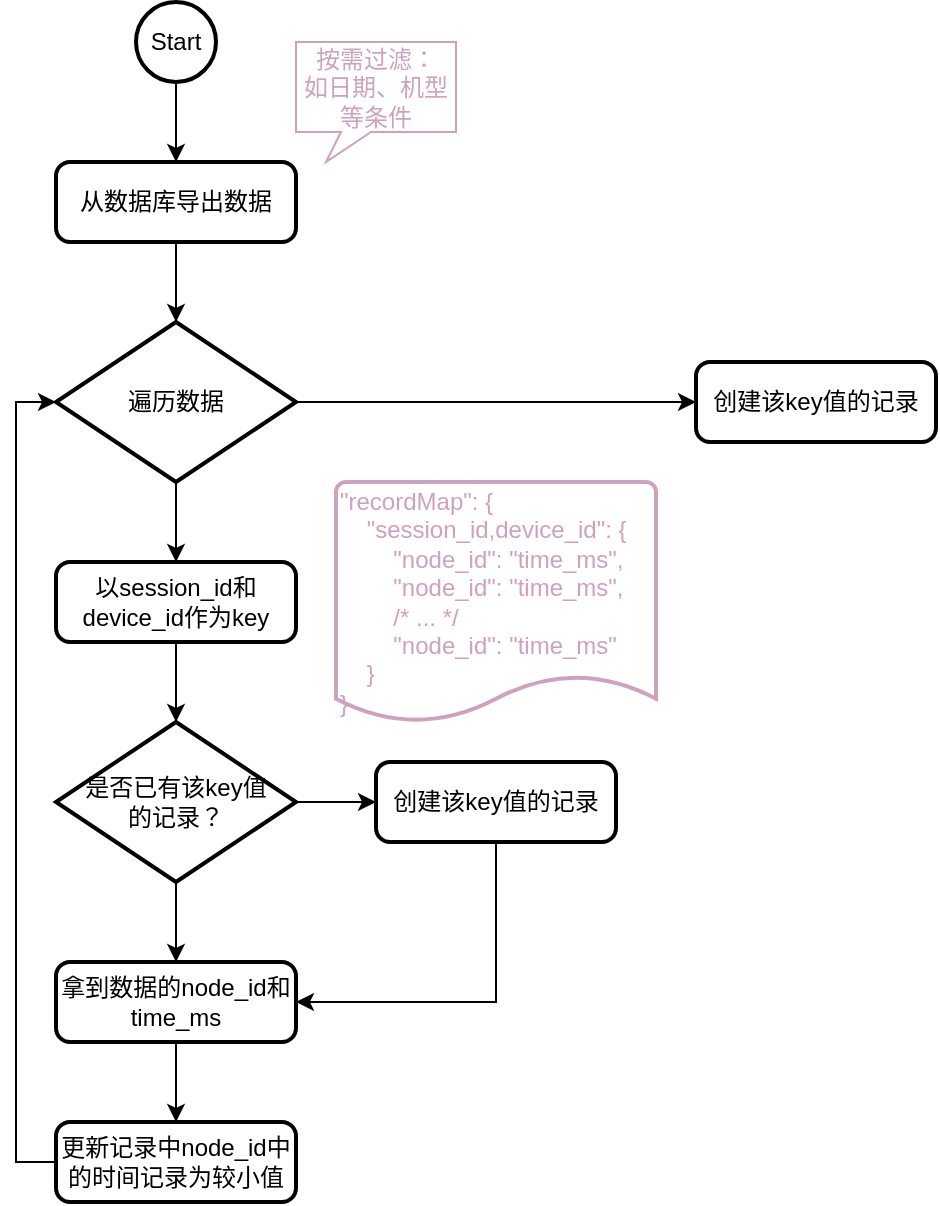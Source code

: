 <mxfile version="13.1.14" type="github">
  <diagram id="zB2qJcApkH-c7RQJ33ha" name="Page-1">
    <mxGraphModel dx="1146" dy="526" grid="1" gridSize="10" guides="1" tooltips="1" connect="1" arrows="1" fold="1" page="1" pageScale="1" pageWidth="827" pageHeight="1169" math="0" shadow="0">
      <root>
        <mxCell id="0" />
        <mxCell id="1" parent="0" />
        <mxCell id="HRLqc-G_0mREPKBpx3aI-3" style="edgeStyle=orthogonalEdgeStyle;rounded=0;orthogonalLoop=1;jettySize=auto;html=1;exitX=0.5;exitY=1;exitDx=0;exitDy=0;exitPerimeter=0;entryX=0.5;entryY=0;entryDx=0;entryDy=0;" edge="1" parent="1" source="HRLqc-G_0mREPKBpx3aI-1" target="HRLqc-G_0mREPKBpx3aI-2">
          <mxGeometry relative="1" as="geometry" />
        </mxCell>
        <mxCell id="HRLqc-G_0mREPKBpx3aI-1" value="Start" style="strokeWidth=2;html=1;shape=mxgraph.flowchart.start_2;whiteSpace=wrap;fillColor=none;" vertex="1" parent="1">
          <mxGeometry x="200" y="40" width="40" height="40" as="geometry" />
        </mxCell>
        <mxCell id="HRLqc-G_0mREPKBpx3aI-7" style="edgeStyle=orthogonalEdgeStyle;rounded=0;orthogonalLoop=1;jettySize=auto;html=1;exitX=0.5;exitY=1;exitDx=0;exitDy=0;" edge="1" parent="1" source="HRLqc-G_0mREPKBpx3aI-2" target="HRLqc-G_0mREPKBpx3aI-8">
          <mxGeometry relative="1" as="geometry">
            <mxPoint x="220.0" y="200" as="targetPoint" />
          </mxGeometry>
        </mxCell>
        <mxCell id="HRLqc-G_0mREPKBpx3aI-2" value="从数据库导出数据" style="rounded=1;whiteSpace=wrap;html=1;absoluteArcSize=1;arcSize=14;strokeWidth=2;fillColor=none;" vertex="1" parent="1">
          <mxGeometry x="160" y="120" width="120" height="40" as="geometry" />
        </mxCell>
        <mxCell id="HRLqc-G_0mREPKBpx3aI-5" value="&lt;font color=&quot;#cda2be&quot;&gt;按需过滤：&lt;br&gt;如日期、机型&lt;br&gt;等条件&lt;/font&gt;" style="whiteSpace=wrap;html=1;shape=mxgraph.basic.rectCallout;dx=30;dy=15;boundedLbl=1;fillColor=none;strokeColor=#CDA2BE;" vertex="1" parent="1">
          <mxGeometry x="280" y="60" width="80" height="60" as="geometry" />
        </mxCell>
        <mxCell id="HRLqc-G_0mREPKBpx3aI-10" style="edgeStyle=orthogonalEdgeStyle;rounded=0;orthogonalLoop=1;jettySize=auto;html=1;exitX=0.5;exitY=1;exitDx=0;exitDy=0;exitPerimeter=0;entryX=0.5;entryY=0;entryDx=0;entryDy=0;" edge="1" parent="1" source="HRLqc-G_0mREPKBpx3aI-8" target="HRLqc-G_0mREPKBpx3aI-9">
          <mxGeometry relative="1" as="geometry" />
        </mxCell>
        <mxCell id="HRLqc-G_0mREPKBpx3aI-23" style="edgeStyle=orthogonalEdgeStyle;rounded=0;orthogonalLoop=1;jettySize=auto;html=1;exitX=1;exitY=0.5;exitDx=0;exitDy=0;exitPerimeter=0;" edge="1" parent="1" source="HRLqc-G_0mREPKBpx3aI-8" target="HRLqc-G_0mREPKBpx3aI-22">
          <mxGeometry relative="1" as="geometry" />
        </mxCell>
        <mxCell id="HRLqc-G_0mREPKBpx3aI-8" value="遍历数据" style="strokeWidth=2;html=1;shape=mxgraph.flowchart.decision;whiteSpace=wrap;fillColor=none;" vertex="1" parent="1">
          <mxGeometry x="160" y="200" width="120" height="80" as="geometry" />
        </mxCell>
        <mxCell id="HRLqc-G_0mREPKBpx3aI-13" style="edgeStyle=orthogonalEdgeStyle;rounded=0;orthogonalLoop=1;jettySize=auto;html=1;exitX=0.5;exitY=1;exitDx=0;exitDy=0;entryX=0.5;entryY=0;entryDx=0;entryDy=0;entryPerimeter=0;" edge="1" parent="1" source="HRLqc-G_0mREPKBpx3aI-9" target="HRLqc-G_0mREPKBpx3aI-11">
          <mxGeometry relative="1" as="geometry" />
        </mxCell>
        <mxCell id="HRLqc-G_0mREPKBpx3aI-9" value="以session_id和device_id作为key" style="rounded=1;whiteSpace=wrap;html=1;absoluteArcSize=1;arcSize=14;strokeWidth=2;fillColor=none;" vertex="1" parent="1">
          <mxGeometry x="160" y="320" width="120" height="40" as="geometry" />
        </mxCell>
        <mxCell id="HRLqc-G_0mREPKBpx3aI-14" style="edgeStyle=orthogonalEdgeStyle;rounded=0;orthogonalLoop=1;jettySize=auto;html=1;exitX=0.5;exitY=1;exitDx=0;exitDy=0;exitPerimeter=0;entryX=0.5;entryY=0;entryDx=0;entryDy=0;" edge="1" parent="1" source="HRLqc-G_0mREPKBpx3aI-11" target="HRLqc-G_0mREPKBpx3aI-12">
          <mxGeometry relative="1" as="geometry" />
        </mxCell>
        <mxCell id="HRLqc-G_0mREPKBpx3aI-20" style="edgeStyle=orthogonalEdgeStyle;rounded=0;orthogonalLoop=1;jettySize=auto;html=1;exitX=1;exitY=0.5;exitDx=0;exitDy=0;exitPerimeter=0;" edge="1" parent="1" source="HRLqc-G_0mREPKBpx3aI-11" target="HRLqc-G_0mREPKBpx3aI-19">
          <mxGeometry relative="1" as="geometry" />
        </mxCell>
        <mxCell id="HRLqc-G_0mREPKBpx3aI-11" value="是否已有该key值&lt;br&gt;的记录？" style="strokeWidth=2;html=1;shape=mxgraph.flowchart.decision;whiteSpace=wrap;fillColor=none;" vertex="1" parent="1">
          <mxGeometry x="160" y="400" width="120" height="80" as="geometry" />
        </mxCell>
        <mxCell id="HRLqc-G_0mREPKBpx3aI-17" style="edgeStyle=orthogonalEdgeStyle;rounded=0;orthogonalLoop=1;jettySize=auto;html=1;exitX=0.5;exitY=1;exitDx=0;exitDy=0;entryX=0.5;entryY=0;entryDx=0;entryDy=0;" edge="1" parent="1" source="HRLqc-G_0mREPKBpx3aI-12" target="HRLqc-G_0mREPKBpx3aI-16">
          <mxGeometry relative="1" as="geometry" />
        </mxCell>
        <mxCell id="HRLqc-G_0mREPKBpx3aI-12" value="拿到数据的node_id和time_ms" style="rounded=1;whiteSpace=wrap;html=1;absoluteArcSize=1;arcSize=14;strokeWidth=2;fillColor=none;" vertex="1" parent="1">
          <mxGeometry x="160" y="520" width="120" height="40" as="geometry" />
        </mxCell>
        <mxCell id="HRLqc-G_0mREPKBpx3aI-18" style="edgeStyle=orthogonalEdgeStyle;rounded=0;orthogonalLoop=1;jettySize=auto;html=1;exitX=0;exitY=0.5;exitDx=0;exitDy=0;entryX=0;entryY=0.5;entryDx=0;entryDy=0;entryPerimeter=0;" edge="1" parent="1" source="HRLqc-G_0mREPKBpx3aI-16" target="HRLqc-G_0mREPKBpx3aI-8">
          <mxGeometry relative="1" as="geometry" />
        </mxCell>
        <mxCell id="HRLqc-G_0mREPKBpx3aI-16" value="更新记录中node_id中的时间记录为较小值" style="rounded=1;whiteSpace=wrap;html=1;absoluteArcSize=1;arcSize=14;strokeWidth=2;fillColor=none;" vertex="1" parent="1">
          <mxGeometry x="160" y="600" width="120" height="40" as="geometry" />
        </mxCell>
        <mxCell id="HRLqc-G_0mREPKBpx3aI-21" style="edgeStyle=orthogonalEdgeStyle;rounded=0;orthogonalLoop=1;jettySize=auto;html=1;exitX=0.5;exitY=1;exitDx=0;exitDy=0;entryX=1;entryY=0.5;entryDx=0;entryDy=0;" edge="1" parent="1" source="HRLqc-G_0mREPKBpx3aI-19" target="HRLqc-G_0mREPKBpx3aI-12">
          <mxGeometry relative="1" as="geometry" />
        </mxCell>
        <mxCell id="HRLqc-G_0mREPKBpx3aI-19" value="创建该key值的记录" style="rounded=1;whiteSpace=wrap;html=1;absoluteArcSize=1;arcSize=14;strokeWidth=2;fillColor=none;" vertex="1" parent="1">
          <mxGeometry x="320" y="420" width="120" height="40" as="geometry" />
        </mxCell>
        <mxCell id="HRLqc-G_0mREPKBpx3aI-22" value="创建该key值的记录" style="rounded=1;whiteSpace=wrap;html=1;absoluteArcSize=1;arcSize=14;strokeWidth=2;fillColor=none;" vertex="1" parent="1">
          <mxGeometry x="480" y="220" width="120" height="40" as="geometry" />
        </mxCell>
        <mxCell id="HRLqc-G_0mREPKBpx3aI-24" value="&lt;div&gt;&lt;font color=&quot;#cda2be&quot;&gt;&quot;recordMap&quot;: {&lt;/font&gt;&lt;/div&gt;&lt;div&gt;&lt;font color=&quot;#cda2be&quot;&gt;&amp;nbsp; &amp;nbsp; &quot;session_id,device_id&quot;: {&lt;/font&gt;&lt;/div&gt;&lt;div&gt;&lt;font color=&quot;#cda2be&quot;&gt;&amp;nbsp; &amp;nbsp; &amp;nbsp; &amp;nbsp; &quot;node_id&quot;: &quot;time_ms&quot;,&lt;/font&gt;&lt;/div&gt;&lt;div&gt;&lt;font color=&quot;#cda2be&quot;&gt;&amp;nbsp; &amp;nbsp; &amp;nbsp; &amp;nbsp; &quot;node_id&quot;: &quot;time_ms&quot;,&lt;/font&gt;&lt;/div&gt;&lt;div&gt;&lt;font color=&quot;#cda2be&quot;&gt;&amp;nbsp; &amp;nbsp; &amp;nbsp; &amp;nbsp; /* ... */&lt;/font&gt;&lt;/div&gt;&lt;div&gt;&lt;font color=&quot;#cda2be&quot;&gt;&amp;nbsp; &amp;nbsp; &amp;nbsp; &amp;nbsp; &quot;node_id&quot;: &quot;time_ms&quot;&lt;/font&gt;&lt;/div&gt;&lt;div&gt;&lt;font color=&quot;#cda2be&quot;&gt;&amp;nbsp; &amp;nbsp; }&lt;/font&gt;&lt;/div&gt;&lt;div&gt;&lt;font color=&quot;#cda2be&quot;&gt;}&lt;/font&gt;&lt;/div&gt;" style="strokeWidth=2;html=1;shape=mxgraph.flowchart.document2;whiteSpace=wrap;size=0.194;fillColor=none;align=left;strokeColor=#CDA2BE;" vertex="1" parent="1">
          <mxGeometry x="300" y="280" width="160" height="120" as="geometry" />
        </mxCell>
      </root>
    </mxGraphModel>
  </diagram>
</mxfile>
